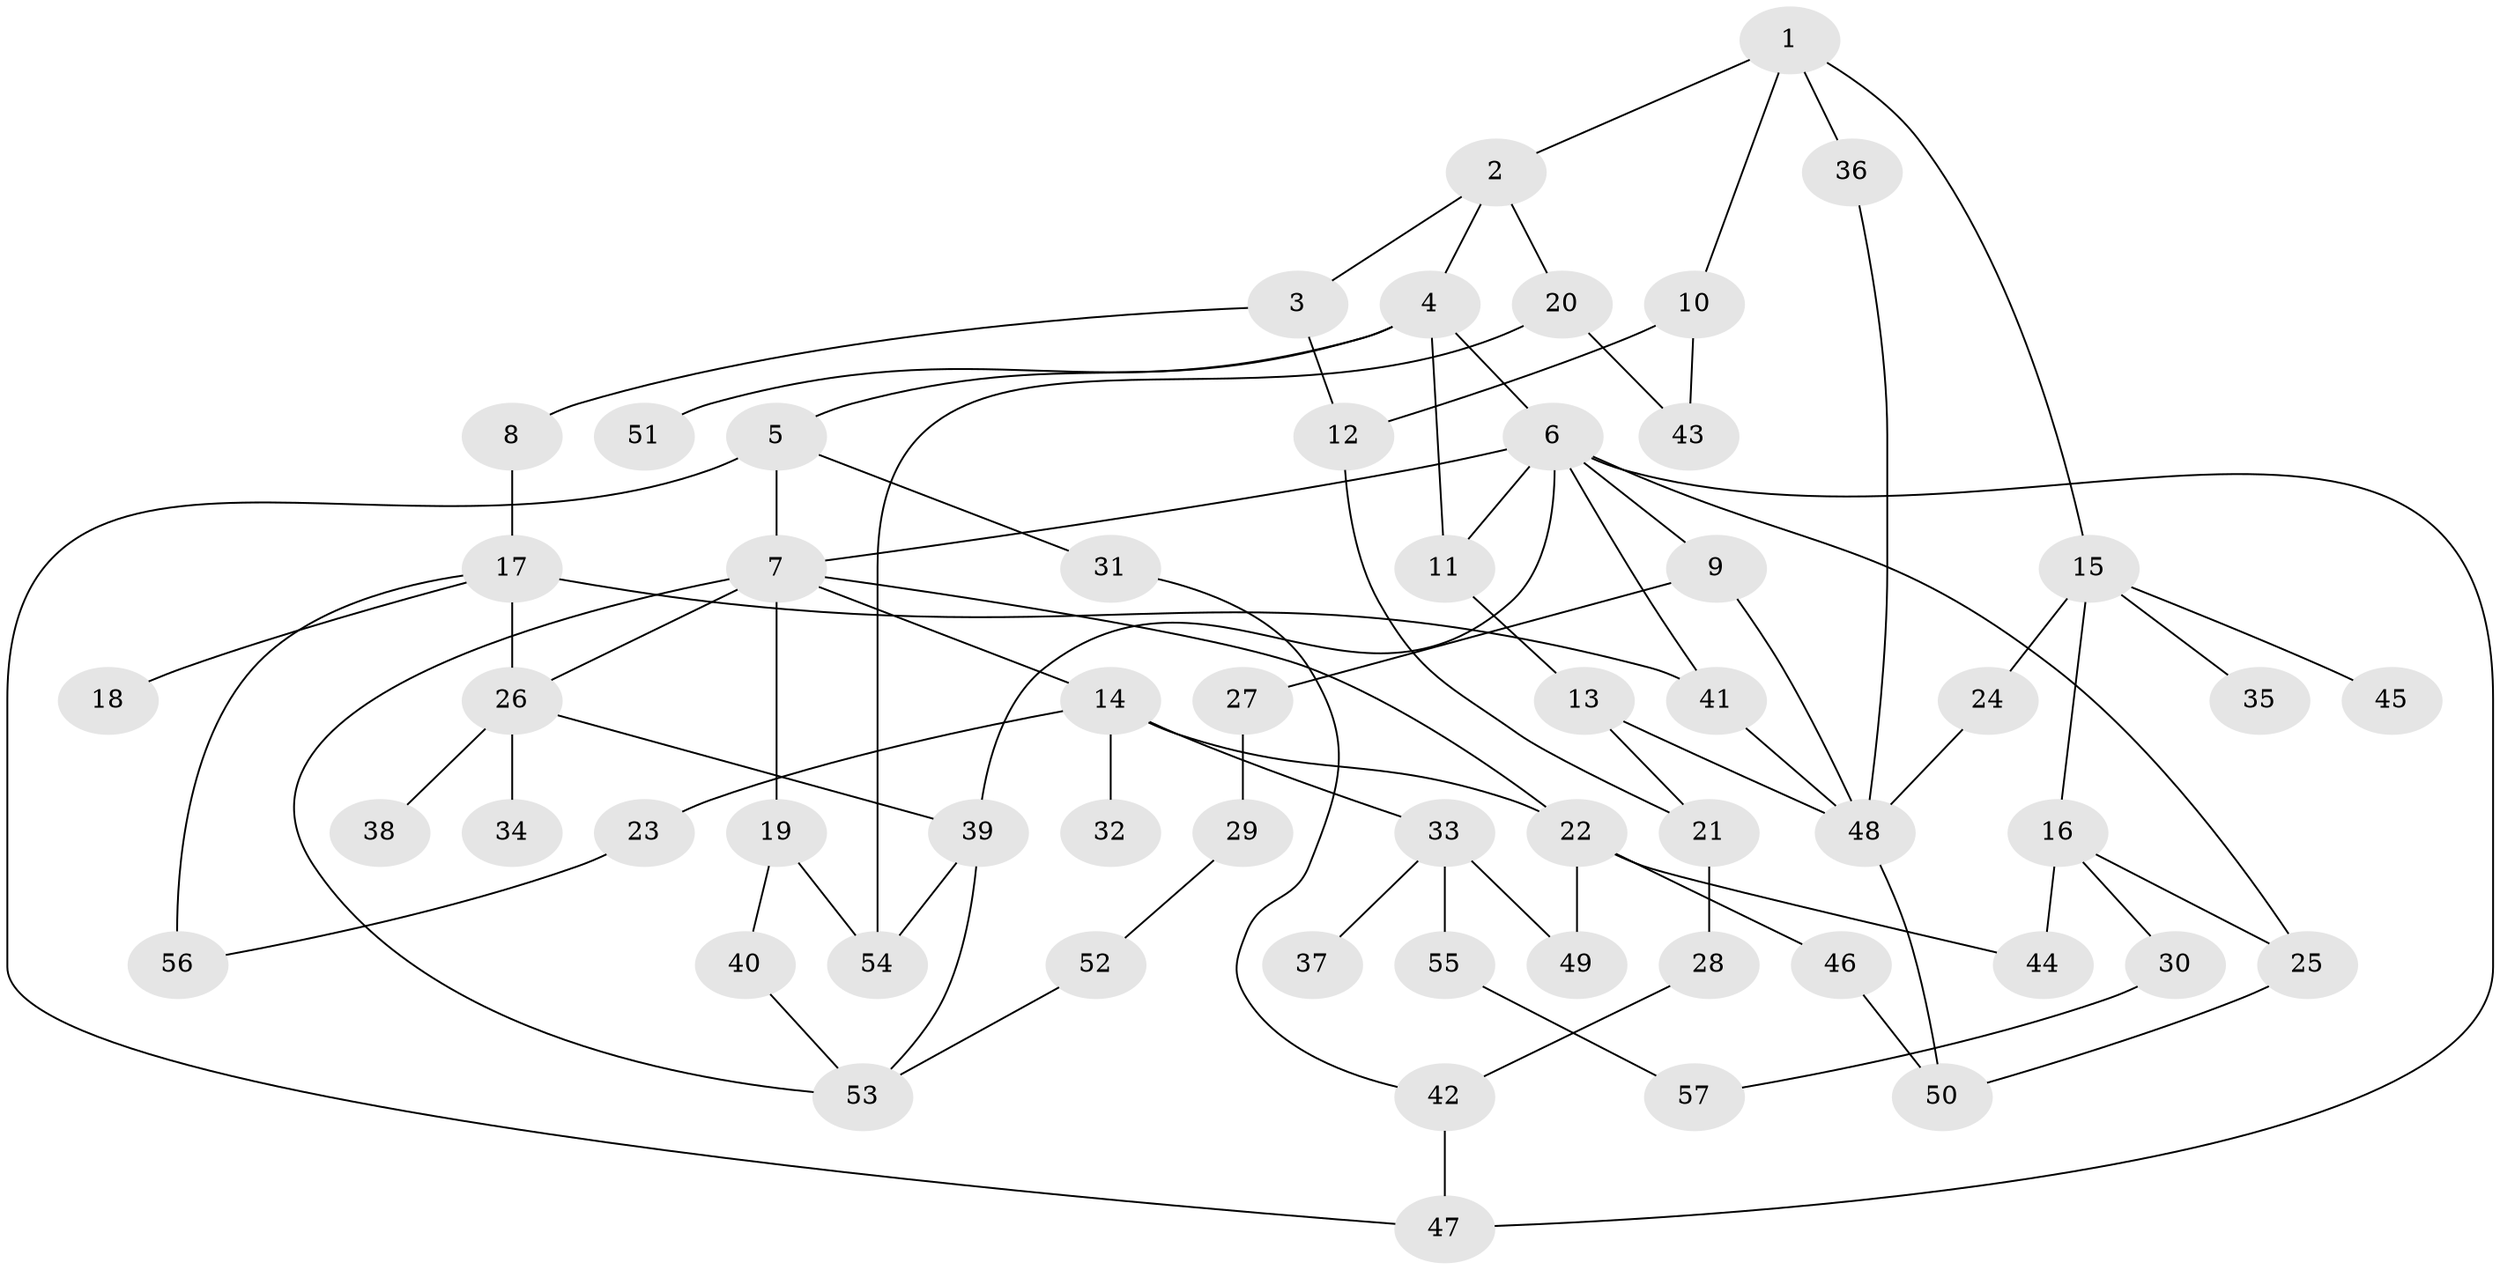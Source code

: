 // Generated by graph-tools (version 1.1) at 2025/10/02/27/25 16:10:53]
// undirected, 57 vertices, 84 edges
graph export_dot {
graph [start="1"]
  node [color=gray90,style=filled];
  1;
  2;
  3;
  4;
  5;
  6;
  7;
  8;
  9;
  10;
  11;
  12;
  13;
  14;
  15;
  16;
  17;
  18;
  19;
  20;
  21;
  22;
  23;
  24;
  25;
  26;
  27;
  28;
  29;
  30;
  31;
  32;
  33;
  34;
  35;
  36;
  37;
  38;
  39;
  40;
  41;
  42;
  43;
  44;
  45;
  46;
  47;
  48;
  49;
  50;
  51;
  52;
  53;
  54;
  55;
  56;
  57;
  1 -- 2;
  1 -- 10;
  1 -- 15;
  1 -- 36;
  2 -- 3;
  2 -- 4;
  2 -- 20;
  3 -- 8;
  3 -- 12;
  4 -- 5;
  4 -- 6;
  4 -- 51;
  4 -- 11;
  5 -- 7;
  5 -- 31;
  5 -- 47;
  6 -- 9;
  6 -- 11;
  6 -- 25;
  6 -- 41;
  6 -- 47;
  6 -- 7;
  6 -- 39;
  7 -- 14;
  7 -- 19;
  7 -- 22;
  7 -- 53;
  7 -- 26;
  8 -- 17;
  9 -- 27;
  9 -- 48;
  10 -- 43;
  10 -- 12;
  11 -- 13;
  12 -- 21;
  13 -- 48;
  13 -- 21;
  14 -- 22;
  14 -- 23;
  14 -- 32;
  14 -- 33;
  15 -- 16;
  15 -- 24;
  15 -- 35;
  15 -- 45;
  16 -- 30;
  16 -- 44;
  16 -- 25;
  17 -- 18;
  17 -- 26;
  17 -- 41;
  17 -- 56;
  19 -- 40;
  19 -- 54;
  20 -- 43;
  20 -- 54;
  21 -- 28;
  22 -- 44;
  22 -- 46;
  22 -- 49;
  23 -- 56;
  24 -- 48;
  25 -- 50;
  26 -- 34;
  26 -- 38;
  26 -- 39;
  27 -- 29;
  28 -- 42;
  29 -- 52;
  30 -- 57;
  31 -- 42;
  33 -- 37;
  33 -- 49;
  33 -- 55;
  36 -- 48;
  39 -- 53;
  39 -- 54;
  40 -- 53;
  41 -- 48;
  42 -- 47;
  46 -- 50;
  48 -- 50;
  52 -- 53;
  55 -- 57;
}
